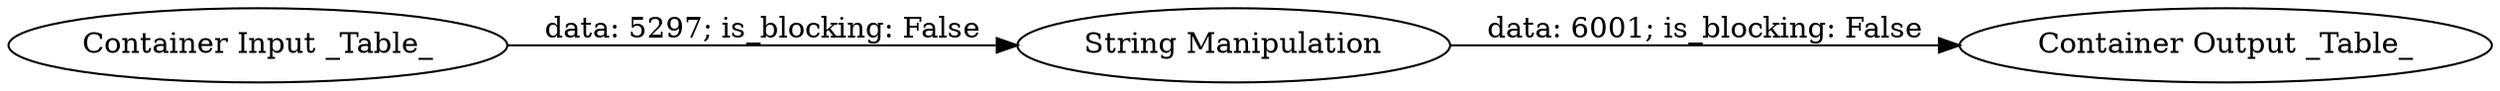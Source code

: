 digraph {
	"7967277221524728844_2" [label="Container Output _Table_"]
	"7967277221524728844_1" [label="Container Input _Table_"]
	"7967277221524728844_3" [label="String Manipulation"]
	"7967277221524728844_1" -> "7967277221524728844_3" [label="data: 5297; is_blocking: False"]
	"7967277221524728844_3" -> "7967277221524728844_2" [label="data: 6001; is_blocking: False"]
	rankdir=LR
}
